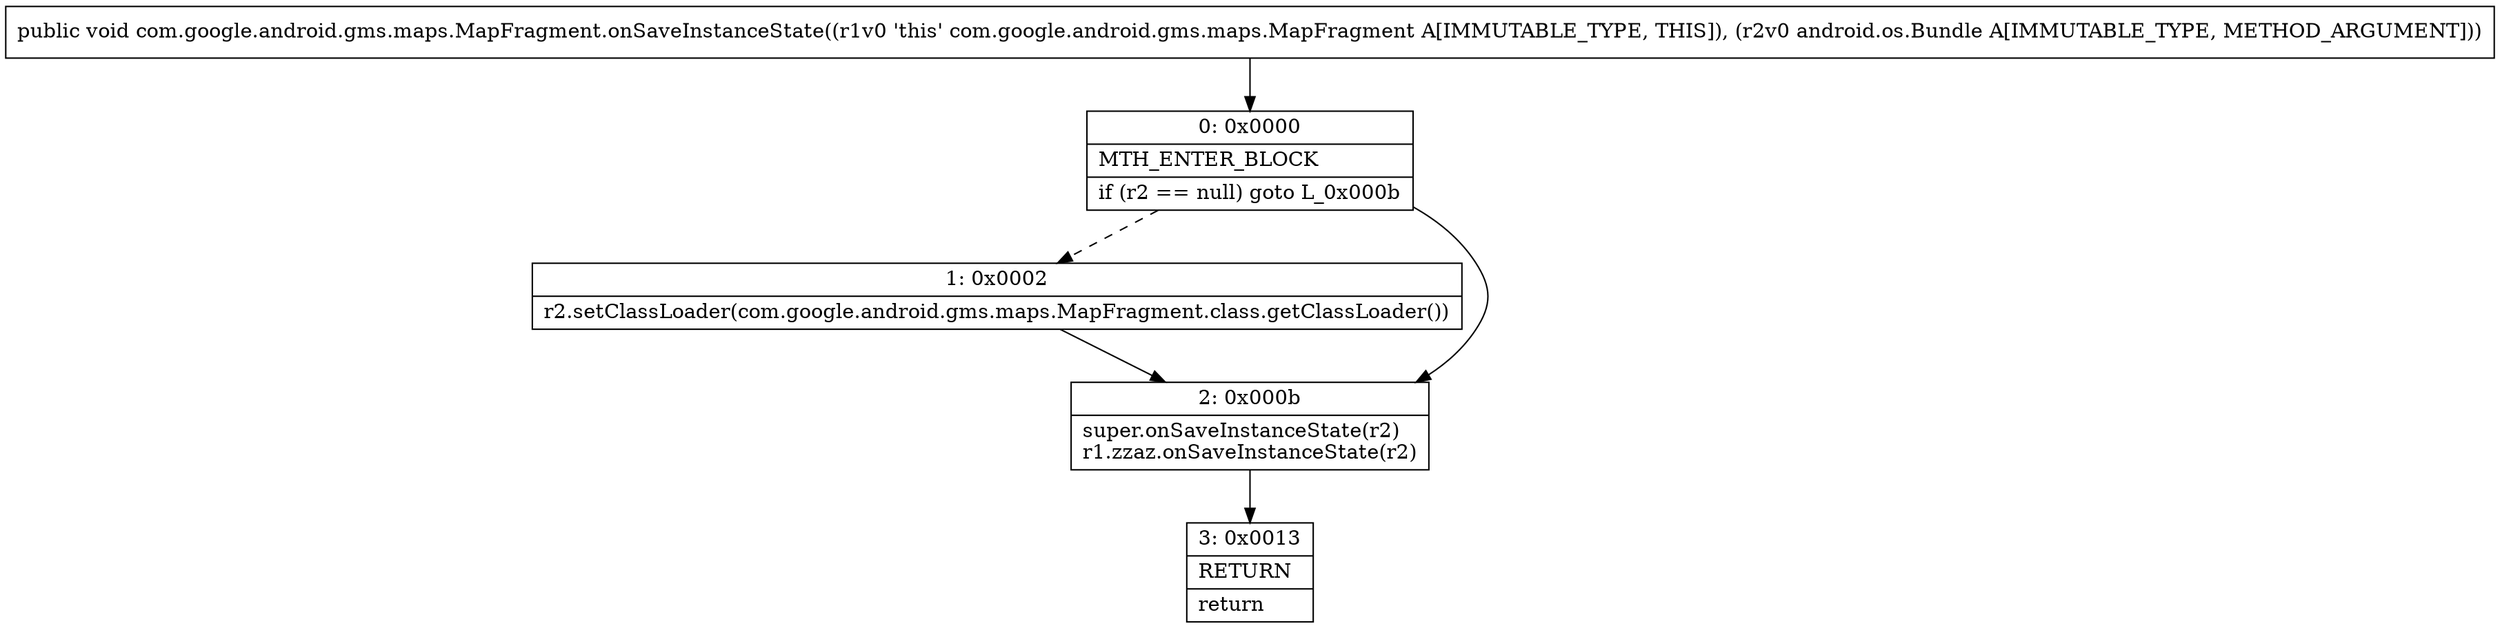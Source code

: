 digraph "CFG forcom.google.android.gms.maps.MapFragment.onSaveInstanceState(Landroid\/os\/Bundle;)V" {
Node_0 [shape=record,label="{0\:\ 0x0000|MTH_ENTER_BLOCK\l|if (r2 == null) goto L_0x000b\l}"];
Node_1 [shape=record,label="{1\:\ 0x0002|r2.setClassLoader(com.google.android.gms.maps.MapFragment.class.getClassLoader())\l}"];
Node_2 [shape=record,label="{2\:\ 0x000b|super.onSaveInstanceState(r2)\lr1.zzaz.onSaveInstanceState(r2)\l}"];
Node_3 [shape=record,label="{3\:\ 0x0013|RETURN\l|return\l}"];
MethodNode[shape=record,label="{public void com.google.android.gms.maps.MapFragment.onSaveInstanceState((r1v0 'this' com.google.android.gms.maps.MapFragment A[IMMUTABLE_TYPE, THIS]), (r2v0 android.os.Bundle A[IMMUTABLE_TYPE, METHOD_ARGUMENT])) }"];
MethodNode -> Node_0;
Node_0 -> Node_1[style=dashed];
Node_0 -> Node_2;
Node_1 -> Node_2;
Node_2 -> Node_3;
}

